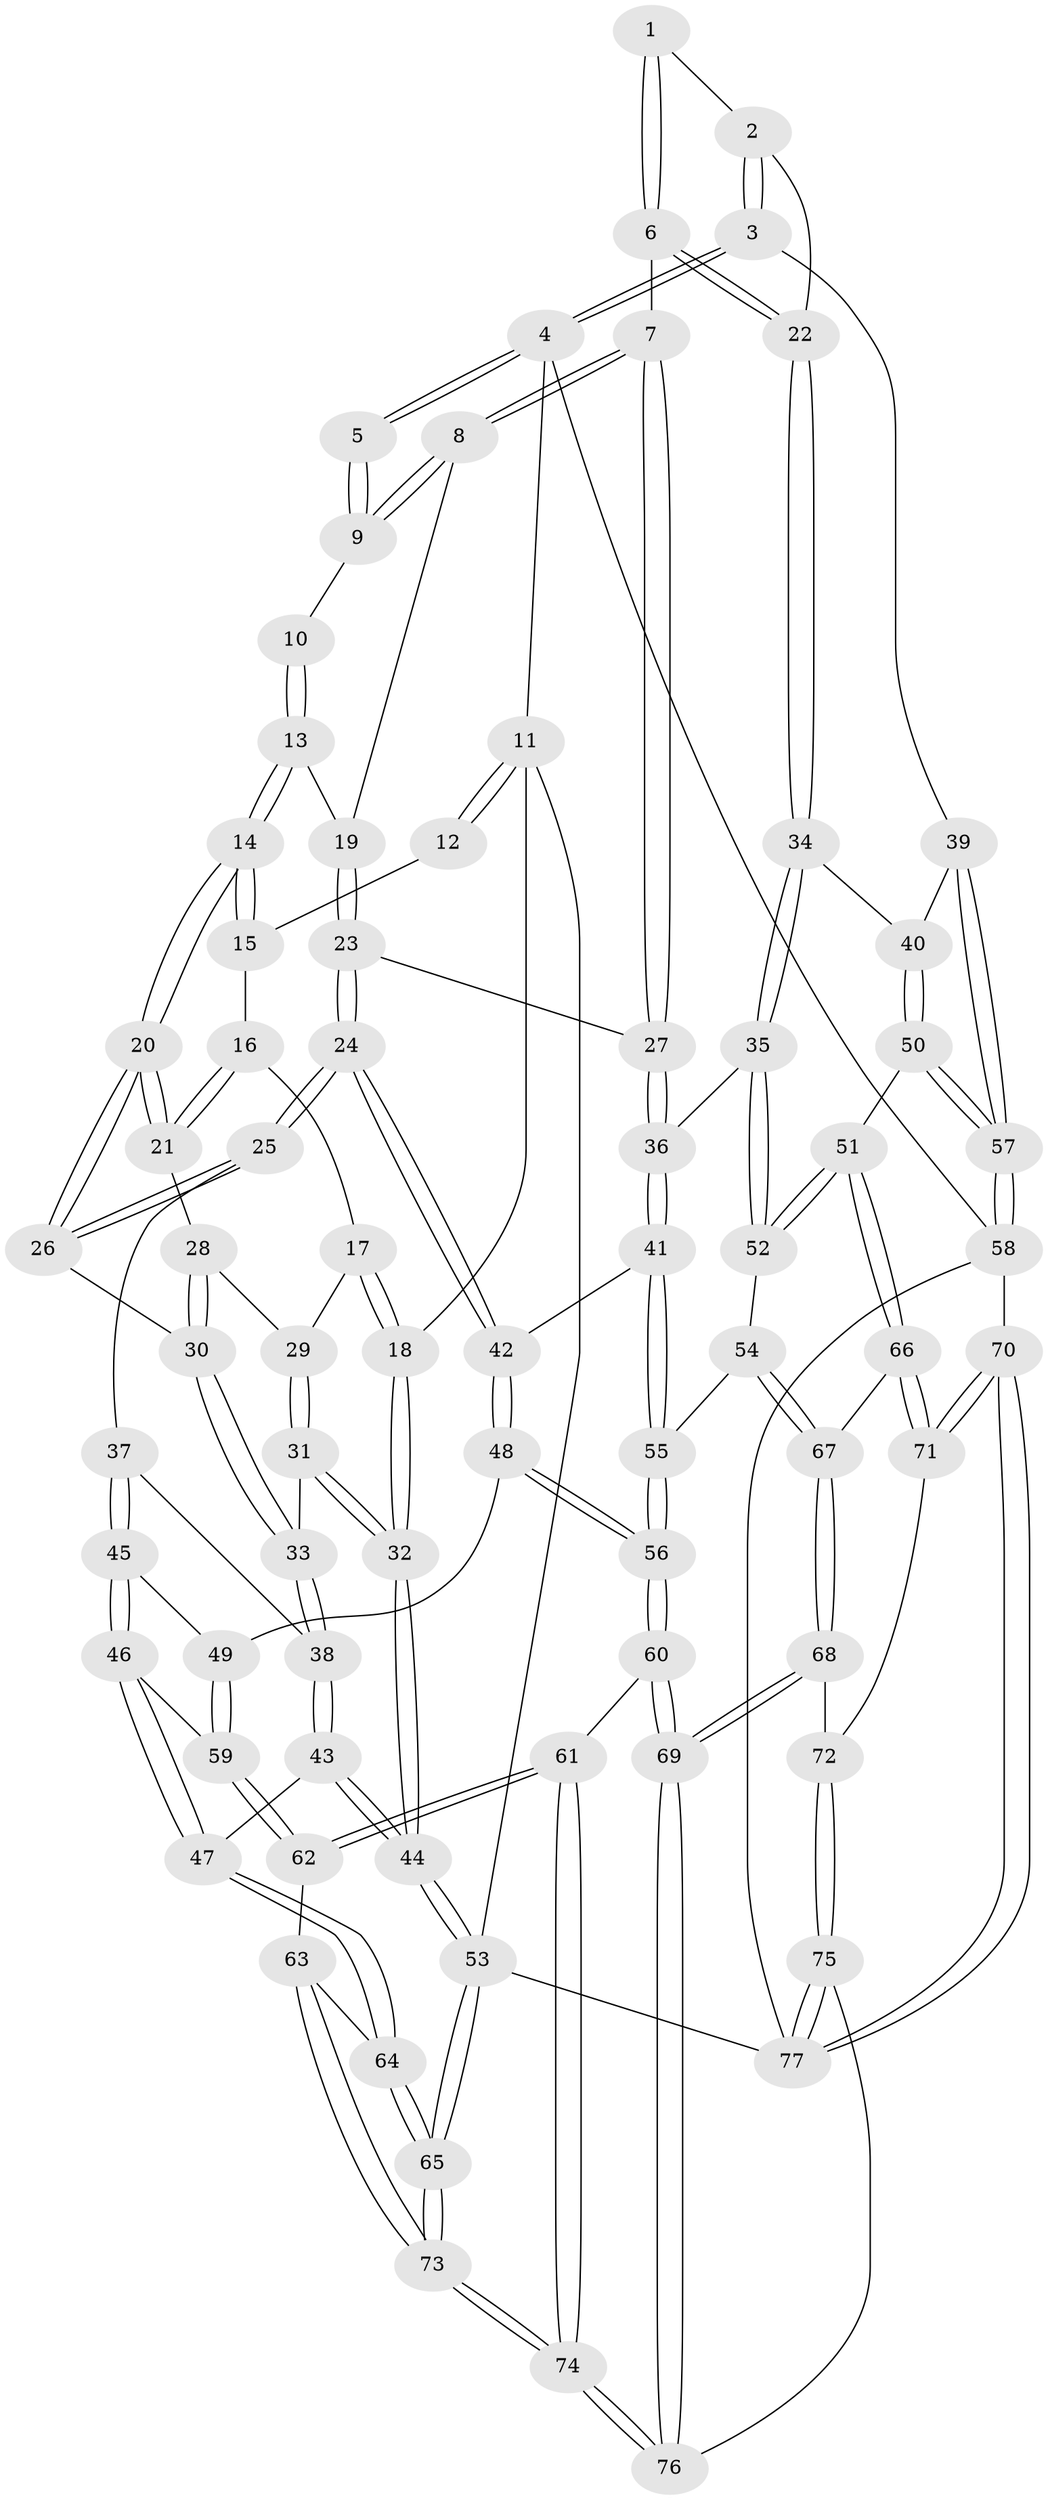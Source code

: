 // coarse degree distribution, {3: 0.2222222222222222, 4: 0.4, 7: 0.022222222222222223, 5: 0.28888888888888886, 6: 0.06666666666666667}
// Generated by graph-tools (version 1.1) at 2025/42/03/06/25 10:42:32]
// undirected, 77 vertices, 189 edges
graph export_dot {
graph [start="1"]
  node [color=gray90,style=filled];
  1 [pos="+0.8002789738280734+0"];
  2 [pos="+0.8577029123319515+0.12560635316543015"];
  3 [pos="+1+0"];
  4 [pos="+1+0"];
  5 [pos="+0.7956235764136348+0"];
  6 [pos="+0.7641614219546605+0.1739967168147422"];
  7 [pos="+0.5699871007758248+0.09700660541103329"];
  8 [pos="+0.544569581510865+0"];
  9 [pos="+0.5271851522836816+0"];
  10 [pos="+0.3739541017905667+0"];
  11 [pos="+0+0"];
  12 [pos="+0.03606537118573326+0"];
  13 [pos="+0.24256023702710325+0.11097129361448749"];
  14 [pos="+0.22692416976073013+0.11939060623579144"];
  15 [pos="+0.13073397872615694+0.04674793992084276"];
  16 [pos="+0.04757262293999476+0.11809723691374635"];
  17 [pos="+0+0.09258764715898153"];
  18 [pos="+0+0"];
  19 [pos="+0.3167142917922984+0.15384757884850828"];
  20 [pos="+0.18372679503336686+0.17965055993735374"];
  21 [pos="+0.0954732903563008+0.16085820448409252"];
  22 [pos="+0.8061181734470845+0.20477474409071844"];
  23 [pos="+0.3872794469698657+0.26109738896653545"];
  24 [pos="+0.36352103396879204+0.3107039137562768"];
  25 [pos="+0.2046419782231403+0.3072800326574231"];
  26 [pos="+0.18735967188698224+0.22122892269220218"];
  27 [pos="+0.5452262065985122+0.1612693596309626"];
  28 [pos="+0.05755444811838403+0.22552312568531308"];
  29 [pos="+0.03392903260406233+0.22895551153959118"];
  30 [pos="+0.06983018185488467+0.2433643105292883"];
  31 [pos="+0+0.2831451177025855"];
  32 [pos="+0+0.3251335862653065"];
  33 [pos="+0.0872148236357061+0.3139700836453217"];
  34 [pos="+0.8657276281277458+0.3355429121069928"];
  35 [pos="+0.6867991093612853+0.4136644826185506"];
  36 [pos="+0.6233098382277428+0.40563414078348914"];
  37 [pos="+0.20363132102823442+0.30841848381508186"];
  38 [pos="+0.09464804801800397+0.32003425894800425"];
  39 [pos="+1+0.3421293529982369"];
  40 [pos="+0.8804370115321263+0.3405950017493315"];
  41 [pos="+0.538917459668473+0.4543615463677427"];
  42 [pos="+0.42207270781161615+0.4495345965214739"];
  43 [pos="+0+0.5382405471256556"];
  44 [pos="+0+0.5418753726535998"];
  45 [pos="+0.2014074428372061+0.33029916930191"];
  46 [pos="+0.090513558887294+0.5423966065352627"];
  47 [pos="+0.04528770273349453+0.5559637882856989"];
  48 [pos="+0.3742342363671063+0.502842464577191"];
  49 [pos="+0.284761483992745+0.5289608170900502"];
  50 [pos="+0.8504290507316006+0.6449432051414203"];
  51 [pos="+0.7902972601772978+0.6754076612999906"];
  52 [pos="+0.6954437837924036+0.4521874636212905"];
  53 [pos="+0+1"];
  54 [pos="+0.6231821054674116+0.6888258145437339"];
  55 [pos="+0.5769034088764112+0.682177180740414"];
  56 [pos="+0.45795915660761183+0.7466894423032544"];
  57 [pos="+1+0.6675903597981006"];
  58 [pos="+1+0.8490747905118229"];
  59 [pos="+0.2556340576440675+0.5492091630760506"];
  60 [pos="+0.4207963221836638+0.8017314337365969"];
  61 [pos="+0.35439018575361875+0.8047598360708118"];
  62 [pos="+0.28605207451224235+0.7781379623923264"];
  63 [pos="+0.20764135252585655+0.7898684656508558"];
  64 [pos="+0.11251053934113148+0.6940779616434708"];
  65 [pos="+0+1"];
  66 [pos="+0.7854313802094933+0.6816499106658985"];
  67 [pos="+0.6565748029439545+0.7000887221909078"];
  68 [pos="+0.6580687874848679+0.81452505038612"];
  69 [pos="+0.5253590750140875+0.9608313622280219"];
  70 [pos="+0.9265251701811111+0.8720567154396193"];
  71 [pos="+0.8238329067762508+0.8243718497706892"];
  72 [pos="+0.7521659310669772+0.8911048165467961"];
  73 [pos="+0+1"];
  74 [pos="+0.18173210139299412+1"];
  75 [pos="+0.6386727509831611+1"];
  76 [pos="+0.5909571445959104+1"];
  77 [pos="+0.7193430159631304+1"];
  1 -- 2;
  1 -- 6;
  1 -- 6;
  2 -- 3;
  2 -- 3;
  2 -- 22;
  3 -- 4;
  3 -- 4;
  3 -- 39;
  4 -- 5;
  4 -- 5;
  4 -- 11;
  4 -- 58;
  5 -- 9;
  5 -- 9;
  6 -- 7;
  6 -- 22;
  6 -- 22;
  7 -- 8;
  7 -- 8;
  7 -- 27;
  7 -- 27;
  8 -- 9;
  8 -- 9;
  8 -- 19;
  9 -- 10;
  10 -- 13;
  10 -- 13;
  11 -- 12;
  11 -- 12;
  11 -- 18;
  11 -- 53;
  12 -- 15;
  13 -- 14;
  13 -- 14;
  13 -- 19;
  14 -- 15;
  14 -- 15;
  14 -- 20;
  14 -- 20;
  15 -- 16;
  16 -- 17;
  16 -- 21;
  16 -- 21;
  17 -- 18;
  17 -- 18;
  17 -- 29;
  18 -- 32;
  18 -- 32;
  19 -- 23;
  19 -- 23;
  20 -- 21;
  20 -- 21;
  20 -- 26;
  20 -- 26;
  21 -- 28;
  22 -- 34;
  22 -- 34;
  23 -- 24;
  23 -- 24;
  23 -- 27;
  24 -- 25;
  24 -- 25;
  24 -- 42;
  24 -- 42;
  25 -- 26;
  25 -- 26;
  25 -- 37;
  26 -- 30;
  27 -- 36;
  27 -- 36;
  28 -- 29;
  28 -- 30;
  28 -- 30;
  29 -- 31;
  29 -- 31;
  30 -- 33;
  30 -- 33;
  31 -- 32;
  31 -- 32;
  31 -- 33;
  32 -- 44;
  32 -- 44;
  33 -- 38;
  33 -- 38;
  34 -- 35;
  34 -- 35;
  34 -- 40;
  35 -- 36;
  35 -- 52;
  35 -- 52;
  36 -- 41;
  36 -- 41;
  37 -- 38;
  37 -- 45;
  37 -- 45;
  38 -- 43;
  38 -- 43;
  39 -- 40;
  39 -- 57;
  39 -- 57;
  40 -- 50;
  40 -- 50;
  41 -- 42;
  41 -- 55;
  41 -- 55;
  42 -- 48;
  42 -- 48;
  43 -- 44;
  43 -- 44;
  43 -- 47;
  44 -- 53;
  44 -- 53;
  45 -- 46;
  45 -- 46;
  45 -- 49;
  46 -- 47;
  46 -- 47;
  46 -- 59;
  47 -- 64;
  47 -- 64;
  48 -- 49;
  48 -- 56;
  48 -- 56;
  49 -- 59;
  49 -- 59;
  50 -- 51;
  50 -- 57;
  50 -- 57;
  51 -- 52;
  51 -- 52;
  51 -- 66;
  51 -- 66;
  52 -- 54;
  53 -- 65;
  53 -- 65;
  53 -- 77;
  54 -- 55;
  54 -- 67;
  54 -- 67;
  55 -- 56;
  55 -- 56;
  56 -- 60;
  56 -- 60;
  57 -- 58;
  57 -- 58;
  58 -- 70;
  58 -- 77;
  59 -- 62;
  59 -- 62;
  60 -- 61;
  60 -- 69;
  60 -- 69;
  61 -- 62;
  61 -- 62;
  61 -- 74;
  61 -- 74;
  62 -- 63;
  63 -- 64;
  63 -- 73;
  63 -- 73;
  64 -- 65;
  64 -- 65;
  65 -- 73;
  65 -- 73;
  66 -- 67;
  66 -- 71;
  66 -- 71;
  67 -- 68;
  67 -- 68;
  68 -- 69;
  68 -- 69;
  68 -- 72;
  69 -- 76;
  69 -- 76;
  70 -- 71;
  70 -- 71;
  70 -- 77;
  70 -- 77;
  71 -- 72;
  72 -- 75;
  72 -- 75;
  73 -- 74;
  73 -- 74;
  74 -- 76;
  74 -- 76;
  75 -- 76;
  75 -- 77;
  75 -- 77;
}
